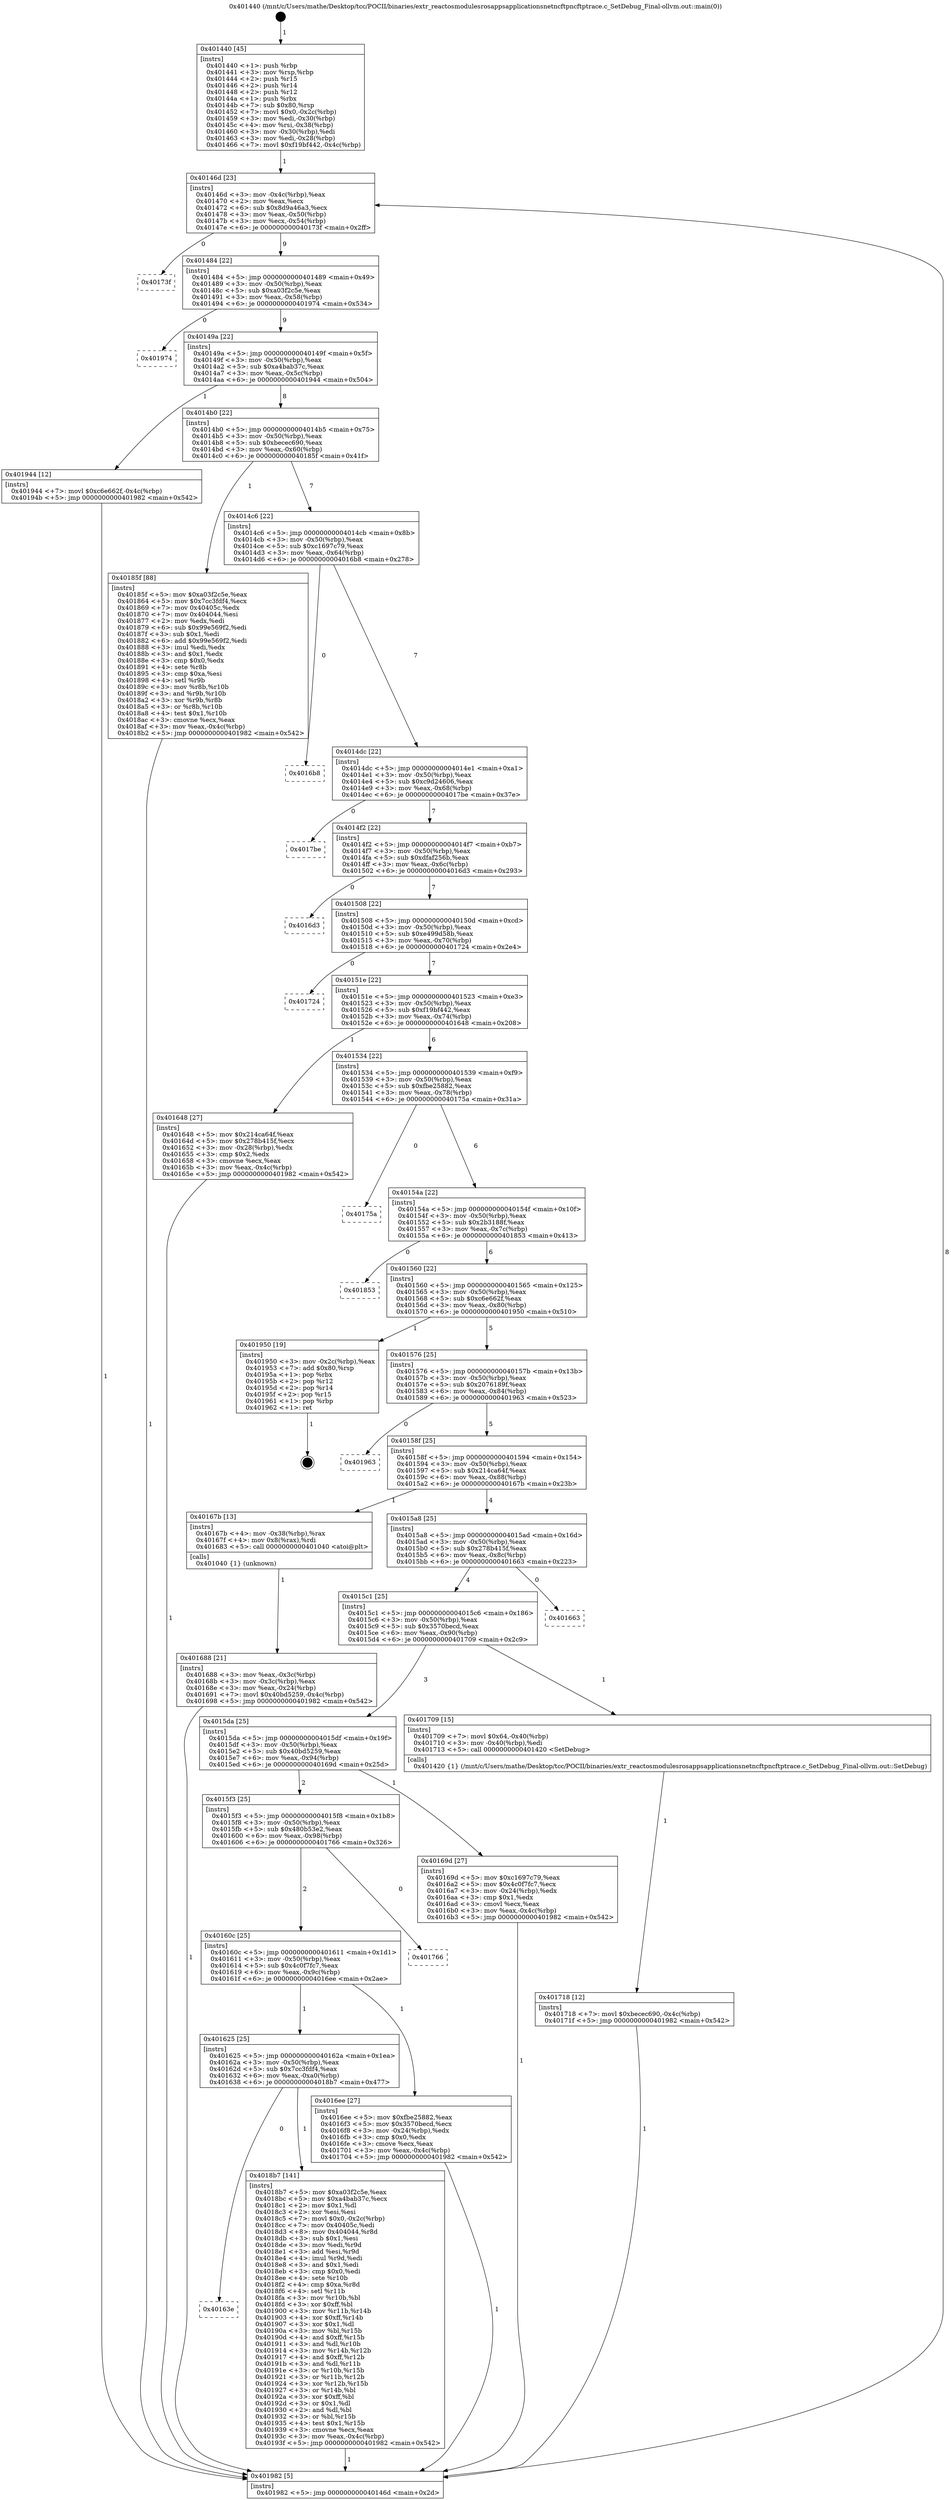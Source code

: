 digraph "0x401440" {
  label = "0x401440 (/mnt/c/Users/mathe/Desktop/tcc/POCII/binaries/extr_reactosmodulesrosappsapplicationsnetncftpncftptrace.c_SetDebug_Final-ollvm.out::main(0))"
  labelloc = "t"
  node[shape=record]

  Entry [label="",width=0.3,height=0.3,shape=circle,fillcolor=black,style=filled]
  "0x40146d" [label="{
     0x40146d [23]\l
     | [instrs]\l
     &nbsp;&nbsp;0x40146d \<+3\>: mov -0x4c(%rbp),%eax\l
     &nbsp;&nbsp;0x401470 \<+2\>: mov %eax,%ecx\l
     &nbsp;&nbsp;0x401472 \<+6\>: sub $0x8d9a46a3,%ecx\l
     &nbsp;&nbsp;0x401478 \<+3\>: mov %eax,-0x50(%rbp)\l
     &nbsp;&nbsp;0x40147b \<+3\>: mov %ecx,-0x54(%rbp)\l
     &nbsp;&nbsp;0x40147e \<+6\>: je 000000000040173f \<main+0x2ff\>\l
  }"]
  "0x40173f" [label="{
     0x40173f\l
  }", style=dashed]
  "0x401484" [label="{
     0x401484 [22]\l
     | [instrs]\l
     &nbsp;&nbsp;0x401484 \<+5\>: jmp 0000000000401489 \<main+0x49\>\l
     &nbsp;&nbsp;0x401489 \<+3\>: mov -0x50(%rbp),%eax\l
     &nbsp;&nbsp;0x40148c \<+5\>: sub $0xa03f2c5e,%eax\l
     &nbsp;&nbsp;0x401491 \<+3\>: mov %eax,-0x58(%rbp)\l
     &nbsp;&nbsp;0x401494 \<+6\>: je 0000000000401974 \<main+0x534\>\l
  }"]
  Exit [label="",width=0.3,height=0.3,shape=circle,fillcolor=black,style=filled,peripheries=2]
  "0x401974" [label="{
     0x401974\l
  }", style=dashed]
  "0x40149a" [label="{
     0x40149a [22]\l
     | [instrs]\l
     &nbsp;&nbsp;0x40149a \<+5\>: jmp 000000000040149f \<main+0x5f\>\l
     &nbsp;&nbsp;0x40149f \<+3\>: mov -0x50(%rbp),%eax\l
     &nbsp;&nbsp;0x4014a2 \<+5\>: sub $0xa4bab37c,%eax\l
     &nbsp;&nbsp;0x4014a7 \<+3\>: mov %eax,-0x5c(%rbp)\l
     &nbsp;&nbsp;0x4014aa \<+6\>: je 0000000000401944 \<main+0x504\>\l
  }"]
  "0x40163e" [label="{
     0x40163e\l
  }", style=dashed]
  "0x401944" [label="{
     0x401944 [12]\l
     | [instrs]\l
     &nbsp;&nbsp;0x401944 \<+7\>: movl $0xc6e662f,-0x4c(%rbp)\l
     &nbsp;&nbsp;0x40194b \<+5\>: jmp 0000000000401982 \<main+0x542\>\l
  }"]
  "0x4014b0" [label="{
     0x4014b0 [22]\l
     | [instrs]\l
     &nbsp;&nbsp;0x4014b0 \<+5\>: jmp 00000000004014b5 \<main+0x75\>\l
     &nbsp;&nbsp;0x4014b5 \<+3\>: mov -0x50(%rbp),%eax\l
     &nbsp;&nbsp;0x4014b8 \<+5\>: sub $0xbecec690,%eax\l
     &nbsp;&nbsp;0x4014bd \<+3\>: mov %eax,-0x60(%rbp)\l
     &nbsp;&nbsp;0x4014c0 \<+6\>: je 000000000040185f \<main+0x41f\>\l
  }"]
  "0x4018b7" [label="{
     0x4018b7 [141]\l
     | [instrs]\l
     &nbsp;&nbsp;0x4018b7 \<+5\>: mov $0xa03f2c5e,%eax\l
     &nbsp;&nbsp;0x4018bc \<+5\>: mov $0xa4bab37c,%ecx\l
     &nbsp;&nbsp;0x4018c1 \<+2\>: mov $0x1,%dl\l
     &nbsp;&nbsp;0x4018c3 \<+2\>: xor %esi,%esi\l
     &nbsp;&nbsp;0x4018c5 \<+7\>: movl $0x0,-0x2c(%rbp)\l
     &nbsp;&nbsp;0x4018cc \<+7\>: mov 0x40405c,%edi\l
     &nbsp;&nbsp;0x4018d3 \<+8\>: mov 0x404044,%r8d\l
     &nbsp;&nbsp;0x4018db \<+3\>: sub $0x1,%esi\l
     &nbsp;&nbsp;0x4018de \<+3\>: mov %edi,%r9d\l
     &nbsp;&nbsp;0x4018e1 \<+3\>: add %esi,%r9d\l
     &nbsp;&nbsp;0x4018e4 \<+4\>: imul %r9d,%edi\l
     &nbsp;&nbsp;0x4018e8 \<+3\>: and $0x1,%edi\l
     &nbsp;&nbsp;0x4018eb \<+3\>: cmp $0x0,%edi\l
     &nbsp;&nbsp;0x4018ee \<+4\>: sete %r10b\l
     &nbsp;&nbsp;0x4018f2 \<+4\>: cmp $0xa,%r8d\l
     &nbsp;&nbsp;0x4018f6 \<+4\>: setl %r11b\l
     &nbsp;&nbsp;0x4018fa \<+3\>: mov %r10b,%bl\l
     &nbsp;&nbsp;0x4018fd \<+3\>: xor $0xff,%bl\l
     &nbsp;&nbsp;0x401900 \<+3\>: mov %r11b,%r14b\l
     &nbsp;&nbsp;0x401903 \<+4\>: xor $0xff,%r14b\l
     &nbsp;&nbsp;0x401907 \<+3\>: xor $0x1,%dl\l
     &nbsp;&nbsp;0x40190a \<+3\>: mov %bl,%r15b\l
     &nbsp;&nbsp;0x40190d \<+4\>: and $0xff,%r15b\l
     &nbsp;&nbsp;0x401911 \<+3\>: and %dl,%r10b\l
     &nbsp;&nbsp;0x401914 \<+3\>: mov %r14b,%r12b\l
     &nbsp;&nbsp;0x401917 \<+4\>: and $0xff,%r12b\l
     &nbsp;&nbsp;0x40191b \<+3\>: and %dl,%r11b\l
     &nbsp;&nbsp;0x40191e \<+3\>: or %r10b,%r15b\l
     &nbsp;&nbsp;0x401921 \<+3\>: or %r11b,%r12b\l
     &nbsp;&nbsp;0x401924 \<+3\>: xor %r12b,%r15b\l
     &nbsp;&nbsp;0x401927 \<+3\>: or %r14b,%bl\l
     &nbsp;&nbsp;0x40192a \<+3\>: xor $0xff,%bl\l
     &nbsp;&nbsp;0x40192d \<+3\>: or $0x1,%dl\l
     &nbsp;&nbsp;0x401930 \<+2\>: and %dl,%bl\l
     &nbsp;&nbsp;0x401932 \<+3\>: or %bl,%r15b\l
     &nbsp;&nbsp;0x401935 \<+4\>: test $0x1,%r15b\l
     &nbsp;&nbsp;0x401939 \<+3\>: cmovne %ecx,%eax\l
     &nbsp;&nbsp;0x40193c \<+3\>: mov %eax,-0x4c(%rbp)\l
     &nbsp;&nbsp;0x40193f \<+5\>: jmp 0000000000401982 \<main+0x542\>\l
  }"]
  "0x40185f" [label="{
     0x40185f [88]\l
     | [instrs]\l
     &nbsp;&nbsp;0x40185f \<+5\>: mov $0xa03f2c5e,%eax\l
     &nbsp;&nbsp;0x401864 \<+5\>: mov $0x7cc3fdf4,%ecx\l
     &nbsp;&nbsp;0x401869 \<+7\>: mov 0x40405c,%edx\l
     &nbsp;&nbsp;0x401870 \<+7\>: mov 0x404044,%esi\l
     &nbsp;&nbsp;0x401877 \<+2\>: mov %edx,%edi\l
     &nbsp;&nbsp;0x401879 \<+6\>: sub $0x99e569f2,%edi\l
     &nbsp;&nbsp;0x40187f \<+3\>: sub $0x1,%edi\l
     &nbsp;&nbsp;0x401882 \<+6\>: add $0x99e569f2,%edi\l
     &nbsp;&nbsp;0x401888 \<+3\>: imul %edi,%edx\l
     &nbsp;&nbsp;0x40188b \<+3\>: and $0x1,%edx\l
     &nbsp;&nbsp;0x40188e \<+3\>: cmp $0x0,%edx\l
     &nbsp;&nbsp;0x401891 \<+4\>: sete %r8b\l
     &nbsp;&nbsp;0x401895 \<+3\>: cmp $0xa,%esi\l
     &nbsp;&nbsp;0x401898 \<+4\>: setl %r9b\l
     &nbsp;&nbsp;0x40189c \<+3\>: mov %r8b,%r10b\l
     &nbsp;&nbsp;0x40189f \<+3\>: and %r9b,%r10b\l
     &nbsp;&nbsp;0x4018a2 \<+3\>: xor %r9b,%r8b\l
     &nbsp;&nbsp;0x4018a5 \<+3\>: or %r8b,%r10b\l
     &nbsp;&nbsp;0x4018a8 \<+4\>: test $0x1,%r10b\l
     &nbsp;&nbsp;0x4018ac \<+3\>: cmovne %ecx,%eax\l
     &nbsp;&nbsp;0x4018af \<+3\>: mov %eax,-0x4c(%rbp)\l
     &nbsp;&nbsp;0x4018b2 \<+5\>: jmp 0000000000401982 \<main+0x542\>\l
  }"]
  "0x4014c6" [label="{
     0x4014c6 [22]\l
     | [instrs]\l
     &nbsp;&nbsp;0x4014c6 \<+5\>: jmp 00000000004014cb \<main+0x8b\>\l
     &nbsp;&nbsp;0x4014cb \<+3\>: mov -0x50(%rbp),%eax\l
     &nbsp;&nbsp;0x4014ce \<+5\>: sub $0xc1697c79,%eax\l
     &nbsp;&nbsp;0x4014d3 \<+3\>: mov %eax,-0x64(%rbp)\l
     &nbsp;&nbsp;0x4014d6 \<+6\>: je 00000000004016b8 \<main+0x278\>\l
  }"]
  "0x401718" [label="{
     0x401718 [12]\l
     | [instrs]\l
     &nbsp;&nbsp;0x401718 \<+7\>: movl $0xbecec690,-0x4c(%rbp)\l
     &nbsp;&nbsp;0x40171f \<+5\>: jmp 0000000000401982 \<main+0x542\>\l
  }"]
  "0x4016b8" [label="{
     0x4016b8\l
  }", style=dashed]
  "0x4014dc" [label="{
     0x4014dc [22]\l
     | [instrs]\l
     &nbsp;&nbsp;0x4014dc \<+5\>: jmp 00000000004014e1 \<main+0xa1\>\l
     &nbsp;&nbsp;0x4014e1 \<+3\>: mov -0x50(%rbp),%eax\l
     &nbsp;&nbsp;0x4014e4 \<+5\>: sub $0xc9d24606,%eax\l
     &nbsp;&nbsp;0x4014e9 \<+3\>: mov %eax,-0x68(%rbp)\l
     &nbsp;&nbsp;0x4014ec \<+6\>: je 00000000004017be \<main+0x37e\>\l
  }"]
  "0x401625" [label="{
     0x401625 [25]\l
     | [instrs]\l
     &nbsp;&nbsp;0x401625 \<+5\>: jmp 000000000040162a \<main+0x1ea\>\l
     &nbsp;&nbsp;0x40162a \<+3\>: mov -0x50(%rbp),%eax\l
     &nbsp;&nbsp;0x40162d \<+5\>: sub $0x7cc3fdf4,%eax\l
     &nbsp;&nbsp;0x401632 \<+6\>: mov %eax,-0xa0(%rbp)\l
     &nbsp;&nbsp;0x401638 \<+6\>: je 00000000004018b7 \<main+0x477\>\l
  }"]
  "0x4017be" [label="{
     0x4017be\l
  }", style=dashed]
  "0x4014f2" [label="{
     0x4014f2 [22]\l
     | [instrs]\l
     &nbsp;&nbsp;0x4014f2 \<+5\>: jmp 00000000004014f7 \<main+0xb7\>\l
     &nbsp;&nbsp;0x4014f7 \<+3\>: mov -0x50(%rbp),%eax\l
     &nbsp;&nbsp;0x4014fa \<+5\>: sub $0xdfaf256b,%eax\l
     &nbsp;&nbsp;0x4014ff \<+3\>: mov %eax,-0x6c(%rbp)\l
     &nbsp;&nbsp;0x401502 \<+6\>: je 00000000004016d3 \<main+0x293\>\l
  }"]
  "0x4016ee" [label="{
     0x4016ee [27]\l
     | [instrs]\l
     &nbsp;&nbsp;0x4016ee \<+5\>: mov $0xfbe25882,%eax\l
     &nbsp;&nbsp;0x4016f3 \<+5\>: mov $0x3570becd,%ecx\l
     &nbsp;&nbsp;0x4016f8 \<+3\>: mov -0x24(%rbp),%edx\l
     &nbsp;&nbsp;0x4016fb \<+3\>: cmp $0x0,%edx\l
     &nbsp;&nbsp;0x4016fe \<+3\>: cmove %ecx,%eax\l
     &nbsp;&nbsp;0x401701 \<+3\>: mov %eax,-0x4c(%rbp)\l
     &nbsp;&nbsp;0x401704 \<+5\>: jmp 0000000000401982 \<main+0x542\>\l
  }"]
  "0x4016d3" [label="{
     0x4016d3\l
  }", style=dashed]
  "0x401508" [label="{
     0x401508 [22]\l
     | [instrs]\l
     &nbsp;&nbsp;0x401508 \<+5\>: jmp 000000000040150d \<main+0xcd\>\l
     &nbsp;&nbsp;0x40150d \<+3\>: mov -0x50(%rbp),%eax\l
     &nbsp;&nbsp;0x401510 \<+5\>: sub $0xe499d58b,%eax\l
     &nbsp;&nbsp;0x401515 \<+3\>: mov %eax,-0x70(%rbp)\l
     &nbsp;&nbsp;0x401518 \<+6\>: je 0000000000401724 \<main+0x2e4\>\l
  }"]
  "0x40160c" [label="{
     0x40160c [25]\l
     | [instrs]\l
     &nbsp;&nbsp;0x40160c \<+5\>: jmp 0000000000401611 \<main+0x1d1\>\l
     &nbsp;&nbsp;0x401611 \<+3\>: mov -0x50(%rbp),%eax\l
     &nbsp;&nbsp;0x401614 \<+5\>: sub $0x4c0f7fc7,%eax\l
     &nbsp;&nbsp;0x401619 \<+6\>: mov %eax,-0x9c(%rbp)\l
     &nbsp;&nbsp;0x40161f \<+6\>: je 00000000004016ee \<main+0x2ae\>\l
  }"]
  "0x401724" [label="{
     0x401724\l
  }", style=dashed]
  "0x40151e" [label="{
     0x40151e [22]\l
     | [instrs]\l
     &nbsp;&nbsp;0x40151e \<+5\>: jmp 0000000000401523 \<main+0xe3\>\l
     &nbsp;&nbsp;0x401523 \<+3\>: mov -0x50(%rbp),%eax\l
     &nbsp;&nbsp;0x401526 \<+5\>: sub $0xf19bf442,%eax\l
     &nbsp;&nbsp;0x40152b \<+3\>: mov %eax,-0x74(%rbp)\l
     &nbsp;&nbsp;0x40152e \<+6\>: je 0000000000401648 \<main+0x208\>\l
  }"]
  "0x401766" [label="{
     0x401766\l
  }", style=dashed]
  "0x401648" [label="{
     0x401648 [27]\l
     | [instrs]\l
     &nbsp;&nbsp;0x401648 \<+5\>: mov $0x214ca64f,%eax\l
     &nbsp;&nbsp;0x40164d \<+5\>: mov $0x278b415f,%ecx\l
     &nbsp;&nbsp;0x401652 \<+3\>: mov -0x28(%rbp),%edx\l
     &nbsp;&nbsp;0x401655 \<+3\>: cmp $0x2,%edx\l
     &nbsp;&nbsp;0x401658 \<+3\>: cmovne %ecx,%eax\l
     &nbsp;&nbsp;0x40165b \<+3\>: mov %eax,-0x4c(%rbp)\l
     &nbsp;&nbsp;0x40165e \<+5\>: jmp 0000000000401982 \<main+0x542\>\l
  }"]
  "0x401534" [label="{
     0x401534 [22]\l
     | [instrs]\l
     &nbsp;&nbsp;0x401534 \<+5\>: jmp 0000000000401539 \<main+0xf9\>\l
     &nbsp;&nbsp;0x401539 \<+3\>: mov -0x50(%rbp),%eax\l
     &nbsp;&nbsp;0x40153c \<+5\>: sub $0xfbe25882,%eax\l
     &nbsp;&nbsp;0x401541 \<+3\>: mov %eax,-0x78(%rbp)\l
     &nbsp;&nbsp;0x401544 \<+6\>: je 000000000040175a \<main+0x31a\>\l
  }"]
  "0x401982" [label="{
     0x401982 [5]\l
     | [instrs]\l
     &nbsp;&nbsp;0x401982 \<+5\>: jmp 000000000040146d \<main+0x2d\>\l
  }"]
  "0x401440" [label="{
     0x401440 [45]\l
     | [instrs]\l
     &nbsp;&nbsp;0x401440 \<+1\>: push %rbp\l
     &nbsp;&nbsp;0x401441 \<+3\>: mov %rsp,%rbp\l
     &nbsp;&nbsp;0x401444 \<+2\>: push %r15\l
     &nbsp;&nbsp;0x401446 \<+2\>: push %r14\l
     &nbsp;&nbsp;0x401448 \<+2\>: push %r12\l
     &nbsp;&nbsp;0x40144a \<+1\>: push %rbx\l
     &nbsp;&nbsp;0x40144b \<+7\>: sub $0x80,%rsp\l
     &nbsp;&nbsp;0x401452 \<+7\>: movl $0x0,-0x2c(%rbp)\l
     &nbsp;&nbsp;0x401459 \<+3\>: mov %edi,-0x30(%rbp)\l
     &nbsp;&nbsp;0x40145c \<+4\>: mov %rsi,-0x38(%rbp)\l
     &nbsp;&nbsp;0x401460 \<+3\>: mov -0x30(%rbp),%edi\l
     &nbsp;&nbsp;0x401463 \<+3\>: mov %edi,-0x28(%rbp)\l
     &nbsp;&nbsp;0x401466 \<+7\>: movl $0xf19bf442,-0x4c(%rbp)\l
  }"]
  "0x4015f3" [label="{
     0x4015f3 [25]\l
     | [instrs]\l
     &nbsp;&nbsp;0x4015f3 \<+5\>: jmp 00000000004015f8 \<main+0x1b8\>\l
     &nbsp;&nbsp;0x4015f8 \<+3\>: mov -0x50(%rbp),%eax\l
     &nbsp;&nbsp;0x4015fb \<+5\>: sub $0x480b53e2,%eax\l
     &nbsp;&nbsp;0x401600 \<+6\>: mov %eax,-0x98(%rbp)\l
     &nbsp;&nbsp;0x401606 \<+6\>: je 0000000000401766 \<main+0x326\>\l
  }"]
  "0x40175a" [label="{
     0x40175a\l
  }", style=dashed]
  "0x40154a" [label="{
     0x40154a [22]\l
     | [instrs]\l
     &nbsp;&nbsp;0x40154a \<+5\>: jmp 000000000040154f \<main+0x10f\>\l
     &nbsp;&nbsp;0x40154f \<+3\>: mov -0x50(%rbp),%eax\l
     &nbsp;&nbsp;0x401552 \<+5\>: sub $0x2b3188f,%eax\l
     &nbsp;&nbsp;0x401557 \<+3\>: mov %eax,-0x7c(%rbp)\l
     &nbsp;&nbsp;0x40155a \<+6\>: je 0000000000401853 \<main+0x413\>\l
  }"]
  "0x40169d" [label="{
     0x40169d [27]\l
     | [instrs]\l
     &nbsp;&nbsp;0x40169d \<+5\>: mov $0xc1697c79,%eax\l
     &nbsp;&nbsp;0x4016a2 \<+5\>: mov $0x4c0f7fc7,%ecx\l
     &nbsp;&nbsp;0x4016a7 \<+3\>: mov -0x24(%rbp),%edx\l
     &nbsp;&nbsp;0x4016aa \<+3\>: cmp $0x1,%edx\l
     &nbsp;&nbsp;0x4016ad \<+3\>: cmovl %ecx,%eax\l
     &nbsp;&nbsp;0x4016b0 \<+3\>: mov %eax,-0x4c(%rbp)\l
     &nbsp;&nbsp;0x4016b3 \<+5\>: jmp 0000000000401982 \<main+0x542\>\l
  }"]
  "0x401853" [label="{
     0x401853\l
  }", style=dashed]
  "0x401560" [label="{
     0x401560 [22]\l
     | [instrs]\l
     &nbsp;&nbsp;0x401560 \<+5\>: jmp 0000000000401565 \<main+0x125\>\l
     &nbsp;&nbsp;0x401565 \<+3\>: mov -0x50(%rbp),%eax\l
     &nbsp;&nbsp;0x401568 \<+5\>: sub $0xc6e662f,%eax\l
     &nbsp;&nbsp;0x40156d \<+3\>: mov %eax,-0x80(%rbp)\l
     &nbsp;&nbsp;0x401570 \<+6\>: je 0000000000401950 \<main+0x510\>\l
  }"]
  "0x4015da" [label="{
     0x4015da [25]\l
     | [instrs]\l
     &nbsp;&nbsp;0x4015da \<+5\>: jmp 00000000004015df \<main+0x19f\>\l
     &nbsp;&nbsp;0x4015df \<+3\>: mov -0x50(%rbp),%eax\l
     &nbsp;&nbsp;0x4015e2 \<+5\>: sub $0x40bd5259,%eax\l
     &nbsp;&nbsp;0x4015e7 \<+6\>: mov %eax,-0x94(%rbp)\l
     &nbsp;&nbsp;0x4015ed \<+6\>: je 000000000040169d \<main+0x25d\>\l
  }"]
  "0x401950" [label="{
     0x401950 [19]\l
     | [instrs]\l
     &nbsp;&nbsp;0x401950 \<+3\>: mov -0x2c(%rbp),%eax\l
     &nbsp;&nbsp;0x401953 \<+7\>: add $0x80,%rsp\l
     &nbsp;&nbsp;0x40195a \<+1\>: pop %rbx\l
     &nbsp;&nbsp;0x40195b \<+2\>: pop %r12\l
     &nbsp;&nbsp;0x40195d \<+2\>: pop %r14\l
     &nbsp;&nbsp;0x40195f \<+2\>: pop %r15\l
     &nbsp;&nbsp;0x401961 \<+1\>: pop %rbp\l
     &nbsp;&nbsp;0x401962 \<+1\>: ret\l
  }"]
  "0x401576" [label="{
     0x401576 [25]\l
     | [instrs]\l
     &nbsp;&nbsp;0x401576 \<+5\>: jmp 000000000040157b \<main+0x13b\>\l
     &nbsp;&nbsp;0x40157b \<+3\>: mov -0x50(%rbp),%eax\l
     &nbsp;&nbsp;0x40157e \<+5\>: sub $0x2076189f,%eax\l
     &nbsp;&nbsp;0x401583 \<+6\>: mov %eax,-0x84(%rbp)\l
     &nbsp;&nbsp;0x401589 \<+6\>: je 0000000000401963 \<main+0x523\>\l
  }"]
  "0x401709" [label="{
     0x401709 [15]\l
     | [instrs]\l
     &nbsp;&nbsp;0x401709 \<+7\>: movl $0x64,-0x40(%rbp)\l
     &nbsp;&nbsp;0x401710 \<+3\>: mov -0x40(%rbp),%edi\l
     &nbsp;&nbsp;0x401713 \<+5\>: call 0000000000401420 \<SetDebug\>\l
     | [calls]\l
     &nbsp;&nbsp;0x401420 \{1\} (/mnt/c/Users/mathe/Desktop/tcc/POCII/binaries/extr_reactosmodulesrosappsapplicationsnetncftpncftptrace.c_SetDebug_Final-ollvm.out::SetDebug)\l
  }"]
  "0x401963" [label="{
     0x401963\l
  }", style=dashed]
  "0x40158f" [label="{
     0x40158f [25]\l
     | [instrs]\l
     &nbsp;&nbsp;0x40158f \<+5\>: jmp 0000000000401594 \<main+0x154\>\l
     &nbsp;&nbsp;0x401594 \<+3\>: mov -0x50(%rbp),%eax\l
     &nbsp;&nbsp;0x401597 \<+5\>: sub $0x214ca64f,%eax\l
     &nbsp;&nbsp;0x40159c \<+6\>: mov %eax,-0x88(%rbp)\l
     &nbsp;&nbsp;0x4015a2 \<+6\>: je 000000000040167b \<main+0x23b\>\l
  }"]
  "0x4015c1" [label="{
     0x4015c1 [25]\l
     | [instrs]\l
     &nbsp;&nbsp;0x4015c1 \<+5\>: jmp 00000000004015c6 \<main+0x186\>\l
     &nbsp;&nbsp;0x4015c6 \<+3\>: mov -0x50(%rbp),%eax\l
     &nbsp;&nbsp;0x4015c9 \<+5\>: sub $0x3570becd,%eax\l
     &nbsp;&nbsp;0x4015ce \<+6\>: mov %eax,-0x90(%rbp)\l
     &nbsp;&nbsp;0x4015d4 \<+6\>: je 0000000000401709 \<main+0x2c9\>\l
  }"]
  "0x40167b" [label="{
     0x40167b [13]\l
     | [instrs]\l
     &nbsp;&nbsp;0x40167b \<+4\>: mov -0x38(%rbp),%rax\l
     &nbsp;&nbsp;0x40167f \<+4\>: mov 0x8(%rax),%rdi\l
     &nbsp;&nbsp;0x401683 \<+5\>: call 0000000000401040 \<atoi@plt\>\l
     | [calls]\l
     &nbsp;&nbsp;0x401040 \{1\} (unknown)\l
  }"]
  "0x4015a8" [label="{
     0x4015a8 [25]\l
     | [instrs]\l
     &nbsp;&nbsp;0x4015a8 \<+5\>: jmp 00000000004015ad \<main+0x16d\>\l
     &nbsp;&nbsp;0x4015ad \<+3\>: mov -0x50(%rbp),%eax\l
     &nbsp;&nbsp;0x4015b0 \<+5\>: sub $0x278b415f,%eax\l
     &nbsp;&nbsp;0x4015b5 \<+6\>: mov %eax,-0x8c(%rbp)\l
     &nbsp;&nbsp;0x4015bb \<+6\>: je 0000000000401663 \<main+0x223\>\l
  }"]
  "0x401688" [label="{
     0x401688 [21]\l
     | [instrs]\l
     &nbsp;&nbsp;0x401688 \<+3\>: mov %eax,-0x3c(%rbp)\l
     &nbsp;&nbsp;0x40168b \<+3\>: mov -0x3c(%rbp),%eax\l
     &nbsp;&nbsp;0x40168e \<+3\>: mov %eax,-0x24(%rbp)\l
     &nbsp;&nbsp;0x401691 \<+7\>: movl $0x40bd5259,-0x4c(%rbp)\l
     &nbsp;&nbsp;0x401698 \<+5\>: jmp 0000000000401982 \<main+0x542\>\l
  }"]
  "0x401663" [label="{
     0x401663\l
  }", style=dashed]
  Entry -> "0x401440" [label=" 1"]
  "0x40146d" -> "0x40173f" [label=" 0"]
  "0x40146d" -> "0x401484" [label=" 9"]
  "0x401950" -> Exit [label=" 1"]
  "0x401484" -> "0x401974" [label=" 0"]
  "0x401484" -> "0x40149a" [label=" 9"]
  "0x401944" -> "0x401982" [label=" 1"]
  "0x40149a" -> "0x401944" [label=" 1"]
  "0x40149a" -> "0x4014b0" [label=" 8"]
  "0x4018b7" -> "0x401982" [label=" 1"]
  "0x4014b0" -> "0x40185f" [label=" 1"]
  "0x4014b0" -> "0x4014c6" [label=" 7"]
  "0x401625" -> "0x40163e" [label=" 0"]
  "0x4014c6" -> "0x4016b8" [label=" 0"]
  "0x4014c6" -> "0x4014dc" [label=" 7"]
  "0x401625" -> "0x4018b7" [label=" 1"]
  "0x4014dc" -> "0x4017be" [label=" 0"]
  "0x4014dc" -> "0x4014f2" [label=" 7"]
  "0x40185f" -> "0x401982" [label=" 1"]
  "0x4014f2" -> "0x4016d3" [label=" 0"]
  "0x4014f2" -> "0x401508" [label=" 7"]
  "0x401718" -> "0x401982" [label=" 1"]
  "0x401508" -> "0x401724" [label=" 0"]
  "0x401508" -> "0x40151e" [label=" 7"]
  "0x4016ee" -> "0x401982" [label=" 1"]
  "0x40151e" -> "0x401648" [label=" 1"]
  "0x40151e" -> "0x401534" [label=" 6"]
  "0x401648" -> "0x401982" [label=" 1"]
  "0x401440" -> "0x40146d" [label=" 1"]
  "0x401982" -> "0x40146d" [label=" 8"]
  "0x40160c" -> "0x401625" [label=" 1"]
  "0x401534" -> "0x40175a" [label=" 0"]
  "0x401534" -> "0x40154a" [label=" 6"]
  "0x401709" -> "0x401718" [label=" 1"]
  "0x40154a" -> "0x401853" [label=" 0"]
  "0x40154a" -> "0x401560" [label=" 6"]
  "0x4015f3" -> "0x40160c" [label=" 2"]
  "0x401560" -> "0x401950" [label=" 1"]
  "0x401560" -> "0x401576" [label=" 5"]
  "0x40160c" -> "0x4016ee" [label=" 1"]
  "0x401576" -> "0x401963" [label=" 0"]
  "0x401576" -> "0x40158f" [label=" 5"]
  "0x40169d" -> "0x401982" [label=" 1"]
  "0x40158f" -> "0x40167b" [label=" 1"]
  "0x40158f" -> "0x4015a8" [label=" 4"]
  "0x40167b" -> "0x401688" [label=" 1"]
  "0x401688" -> "0x401982" [label=" 1"]
  "0x4015da" -> "0x40169d" [label=" 1"]
  "0x4015a8" -> "0x401663" [label=" 0"]
  "0x4015a8" -> "0x4015c1" [label=" 4"]
  "0x4015da" -> "0x4015f3" [label=" 2"]
  "0x4015c1" -> "0x401709" [label=" 1"]
  "0x4015c1" -> "0x4015da" [label=" 3"]
  "0x4015f3" -> "0x401766" [label=" 0"]
}
